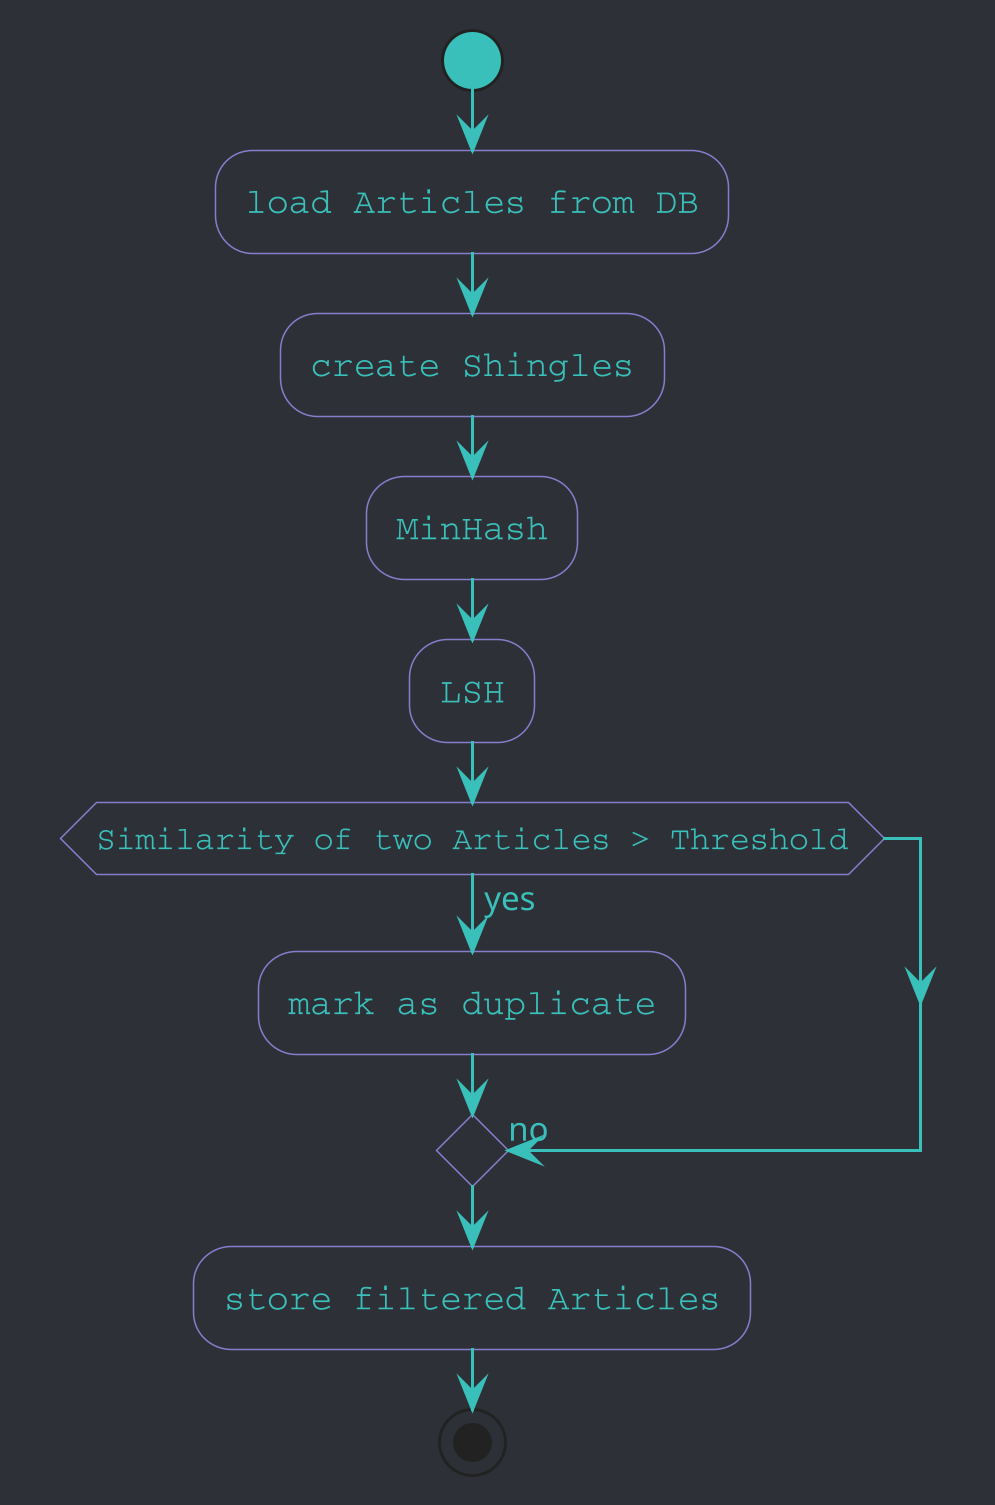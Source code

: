 @startuml

scale 3

skinparam shadowing false
skinparam backgroundColor #2e3037
skinparam arrowColor #39c0ba
skinparam defaultFontColor #39c0ba

skinparam activity {
  StartColor #39c0ba
  EndColor #39c0ba
  BarColor #39c0ba
  BackgroundColor #2e3037
  BorderColor #877dcd
  FontName Courier
  DiamondBackgroundColor #2e3037
  DiamondBorderColor #877dcd
}

skinparam note {
  BackgroundColor #2e3037
  BorderColor #877dcd
  FontName Courier
}

start
  :load Articles from DB;
	:create Shingles;
	:MinHash;
	:LSH;
    if (Similarity of two Articles > Threshold) then (yes)
      :mark as duplicate;
    else
      ->no;
    endif
	:store filtered Articles;
stop
@enduml
